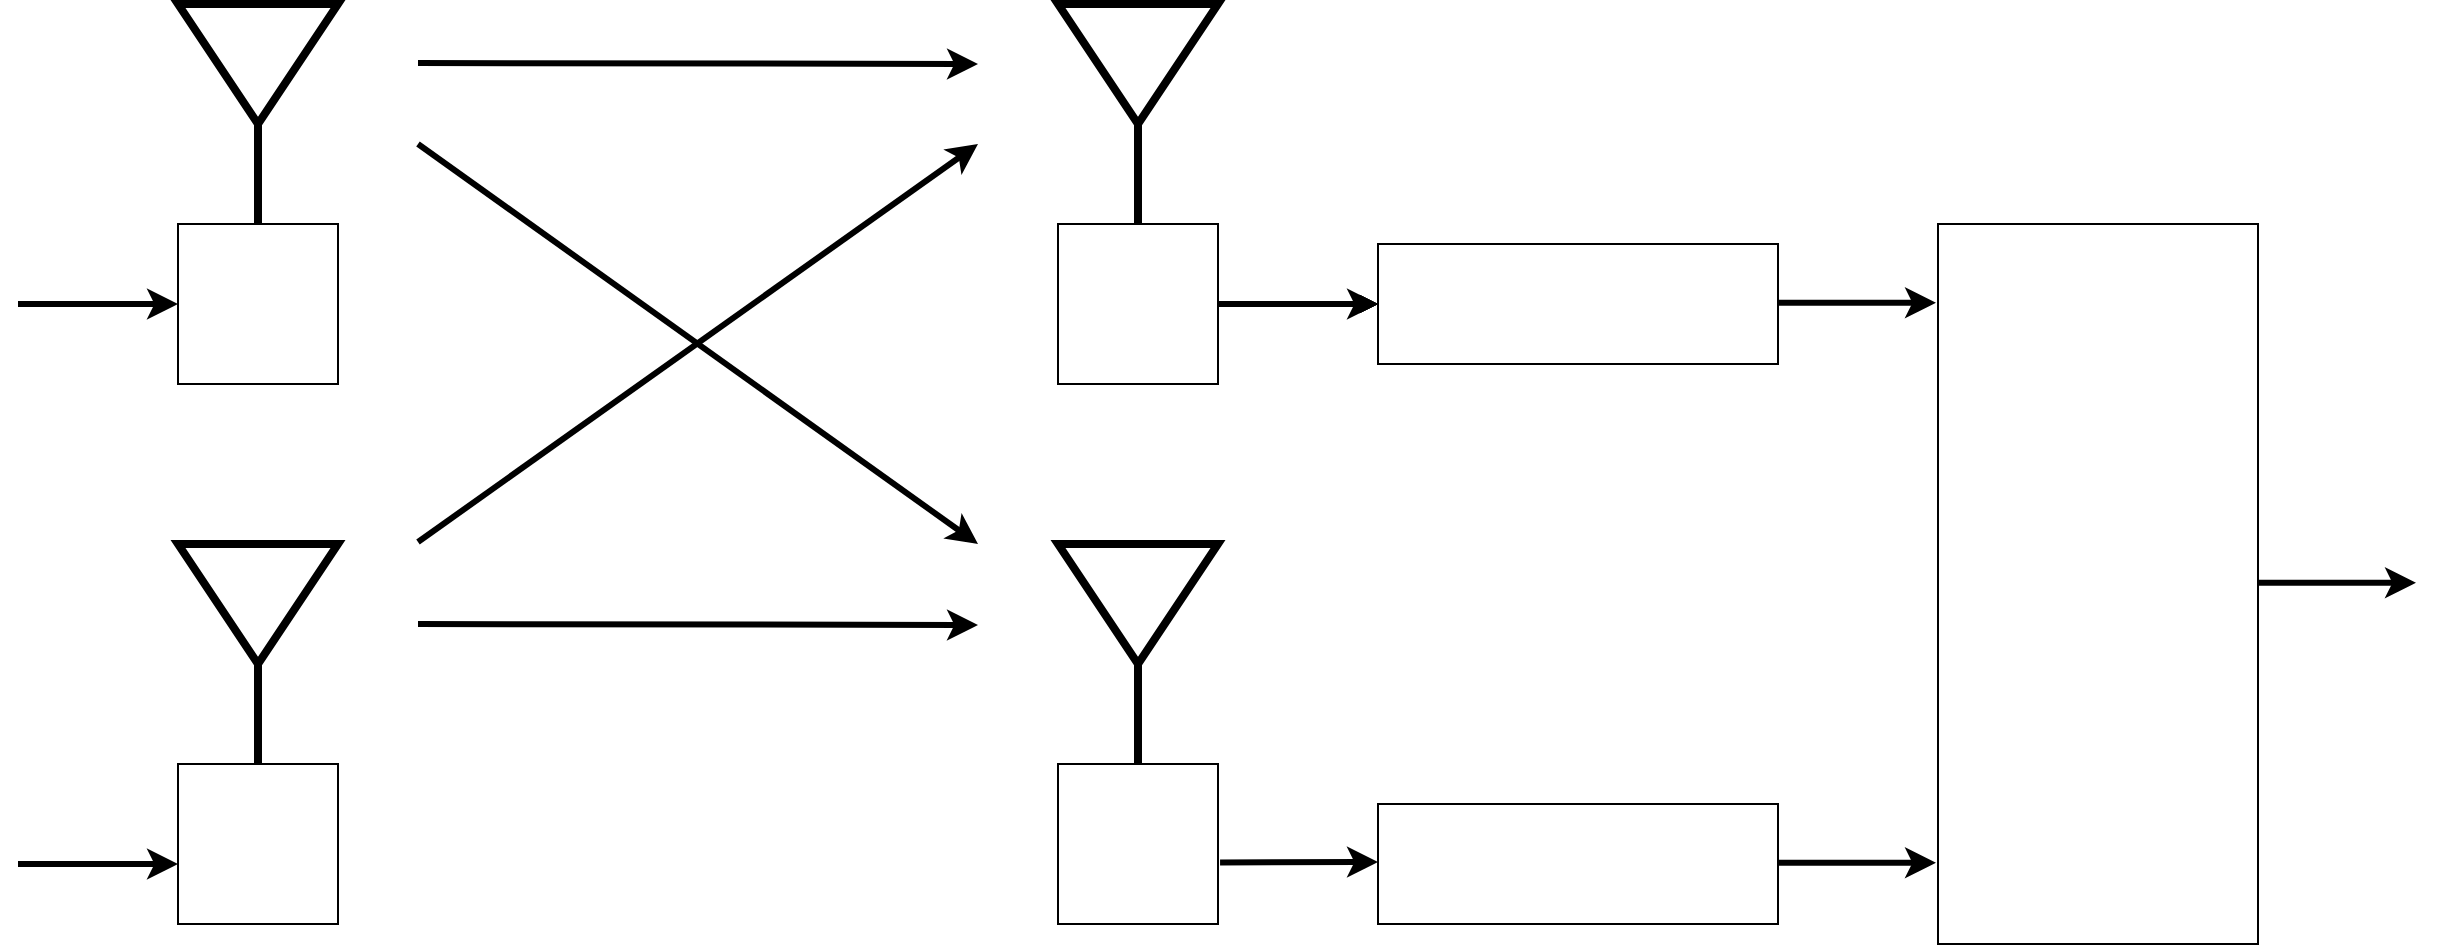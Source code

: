 <mxfile version="22.0.2" type="device">
  <diagram name="Page-1" id="k9zqkYv-JhOI1apqYoXB">
    <mxGraphModel dx="1146" dy="1129" grid="1" gridSize="10" guides="1" tooltips="1" connect="1" arrows="1" fold="1" page="1" pageScale="1" pageWidth="827" pageHeight="1169" math="0" shadow="0">
      <root>
        <mxCell id="0" />
        <mxCell id="1" parent="0" />
        <mxCell id="dwckuzqTLXygEKj3dYpV-1" value="" style="whiteSpace=wrap;html=1;aspect=fixed;" parent="1" vertex="1">
          <mxGeometry x="120" y="400" width="80" height="80" as="geometry" />
        </mxCell>
        <mxCell id="dwckuzqTLXygEKj3dYpV-2" value="" style="endArrow=none;html=1;rounded=0;strokeWidth=4;" parent="1" edge="1">
          <mxGeometry width="50" height="50" relative="1" as="geometry">
            <mxPoint x="160" y="400" as="sourcePoint" />
            <mxPoint x="160" y="350" as="targetPoint" />
          </mxGeometry>
        </mxCell>
        <mxCell id="dwckuzqTLXygEKj3dYpV-3" value="" style="triangle;whiteSpace=wrap;html=1;direction=south;strokeWidth=4;" parent="1" vertex="1">
          <mxGeometry x="120" y="290" width="80" height="60" as="geometry" />
        </mxCell>
        <mxCell id="dwckuzqTLXygEKj3dYpV-4" value="" style="endArrow=classic;html=1;rounded=0;strokeWidth=3;" parent="1" edge="1">
          <mxGeometry width="50" height="50" relative="1" as="geometry">
            <mxPoint x="40" y="440" as="sourcePoint" />
            <mxPoint x="120" y="440" as="targetPoint" />
          </mxGeometry>
        </mxCell>
        <mxCell id="dwckuzqTLXygEKj3dYpV-5" value="" style="endArrow=classic;html=1;rounded=0;strokeWidth=3;" parent="1" edge="1">
          <mxGeometry width="50" height="50" relative="1" as="geometry">
            <mxPoint x="240" y="319.5" as="sourcePoint" />
            <mxPoint x="520" y="320" as="targetPoint" />
          </mxGeometry>
        </mxCell>
        <mxCell id="o621Qw3Xqkh9ni4jNZqJ-2" value="" style="edgeStyle=orthogonalEdgeStyle;rounded=0;orthogonalLoop=1;jettySize=auto;html=1;" edge="1" parent="1" source="dwckuzqTLXygEKj3dYpV-6" target="o621Qw3Xqkh9ni4jNZqJ-1">
          <mxGeometry relative="1" as="geometry" />
        </mxCell>
        <mxCell id="o621Qw3Xqkh9ni4jNZqJ-7" value="" style="edgeStyle=orthogonalEdgeStyle;rounded=0;orthogonalLoop=1;jettySize=auto;html=1;" edge="1" parent="1" source="dwckuzqTLXygEKj3dYpV-6" target="o621Qw3Xqkh9ni4jNZqJ-1">
          <mxGeometry relative="1" as="geometry" />
        </mxCell>
        <mxCell id="o621Qw3Xqkh9ni4jNZqJ-14" value="" style="edgeStyle=orthogonalEdgeStyle;rounded=0;orthogonalLoop=1;jettySize=auto;html=1;" edge="1" parent="1" source="dwckuzqTLXygEKj3dYpV-6" target="o621Qw3Xqkh9ni4jNZqJ-1">
          <mxGeometry relative="1" as="geometry" />
        </mxCell>
        <mxCell id="o621Qw3Xqkh9ni4jNZqJ-16" value="" style="edgeStyle=orthogonalEdgeStyle;rounded=0;orthogonalLoop=1;jettySize=auto;html=1;strokeWidth=3;" edge="1" parent="1" source="dwckuzqTLXygEKj3dYpV-6" target="o621Qw3Xqkh9ni4jNZqJ-1">
          <mxGeometry relative="1" as="geometry" />
        </mxCell>
        <mxCell id="dwckuzqTLXygEKj3dYpV-6" value="" style="whiteSpace=wrap;html=1;aspect=fixed;" parent="1" vertex="1">
          <mxGeometry x="560" y="400" width="80" height="80" as="geometry" />
        </mxCell>
        <mxCell id="dwckuzqTLXygEKj3dYpV-7" value="" style="endArrow=none;html=1;rounded=0;strokeWidth=4;" parent="1" edge="1">
          <mxGeometry width="50" height="50" relative="1" as="geometry">
            <mxPoint x="600" y="400" as="sourcePoint" />
            <mxPoint x="600" y="350" as="targetPoint" />
          </mxGeometry>
        </mxCell>
        <mxCell id="dwckuzqTLXygEKj3dYpV-8" value="" style="triangle;whiteSpace=wrap;html=1;direction=south;strokeWidth=4;" parent="1" vertex="1">
          <mxGeometry x="560" y="290" width="80" height="60" as="geometry" />
        </mxCell>
        <mxCell id="dwckuzqTLXygEKj3dYpV-10" value="" style="whiteSpace=wrap;html=1;aspect=fixed;" parent="1" vertex="1">
          <mxGeometry x="120" y="670" width="80" height="80" as="geometry" />
        </mxCell>
        <mxCell id="dwckuzqTLXygEKj3dYpV-11" value="" style="endArrow=none;html=1;rounded=0;strokeWidth=4;" parent="1" edge="1">
          <mxGeometry width="50" height="50" relative="1" as="geometry">
            <mxPoint x="160" y="670" as="sourcePoint" />
            <mxPoint x="160" y="620" as="targetPoint" />
          </mxGeometry>
        </mxCell>
        <mxCell id="dwckuzqTLXygEKj3dYpV-12" value="" style="triangle;whiteSpace=wrap;html=1;direction=south;strokeWidth=4;" parent="1" vertex="1">
          <mxGeometry x="120" y="560" width="80" height="60" as="geometry" />
        </mxCell>
        <mxCell id="dwckuzqTLXygEKj3dYpV-13" value="" style="whiteSpace=wrap;html=1;aspect=fixed;" parent="1" vertex="1">
          <mxGeometry x="560" y="670" width="80" height="80" as="geometry" />
        </mxCell>
        <mxCell id="dwckuzqTLXygEKj3dYpV-14" value="" style="endArrow=none;html=1;rounded=0;strokeWidth=4;" parent="1" edge="1">
          <mxGeometry width="50" height="50" relative="1" as="geometry">
            <mxPoint x="600" y="670" as="sourcePoint" />
            <mxPoint x="600" y="620" as="targetPoint" />
          </mxGeometry>
        </mxCell>
        <mxCell id="dwckuzqTLXygEKj3dYpV-15" value="" style="triangle;whiteSpace=wrap;html=1;direction=south;strokeWidth=4;" parent="1" vertex="1">
          <mxGeometry x="560" y="560" width="80" height="60" as="geometry" />
        </mxCell>
        <mxCell id="dwckuzqTLXygEKj3dYpV-16" value="" style="endArrow=classic;html=1;rounded=0;strokeWidth=3;" parent="1" edge="1">
          <mxGeometry width="50" height="50" relative="1" as="geometry">
            <mxPoint x="240" y="600" as="sourcePoint" />
            <mxPoint x="520" y="600.5" as="targetPoint" />
          </mxGeometry>
        </mxCell>
        <mxCell id="dwckuzqTLXygEKj3dYpV-17" value="" style="endArrow=classic;html=1;rounded=0;strokeWidth=3;" parent="1" edge="1">
          <mxGeometry width="50" height="50" relative="1" as="geometry">
            <mxPoint x="240" y="559" as="sourcePoint" />
            <mxPoint x="520" y="360" as="targetPoint" />
          </mxGeometry>
        </mxCell>
        <mxCell id="dwckuzqTLXygEKj3dYpV-19" value="" style="endArrow=classic;html=1;rounded=0;strokeWidth=3;" parent="1" edge="1">
          <mxGeometry width="50" height="50" relative="1" as="geometry">
            <mxPoint x="240" y="360" as="sourcePoint" />
            <mxPoint x="520" y="560" as="targetPoint" />
          </mxGeometry>
        </mxCell>
        <mxCell id="dwckuzqTLXygEKj3dYpV-20" value="" style="endArrow=classic;html=1;rounded=0;strokeWidth=3;" parent="1" edge="1">
          <mxGeometry width="50" height="50" relative="1" as="geometry">
            <mxPoint x="40" y="720" as="sourcePoint" />
            <mxPoint x="120" y="720" as="targetPoint" />
          </mxGeometry>
        </mxCell>
        <mxCell id="o621Qw3Xqkh9ni4jNZqJ-1" value="" style="rounded=0;whiteSpace=wrap;html=1;" vertex="1" parent="1">
          <mxGeometry x="720" y="410" width="200" height="60" as="geometry" />
        </mxCell>
        <mxCell id="o621Qw3Xqkh9ni4jNZqJ-3" value="" style="rounded=0;whiteSpace=wrap;html=1;" vertex="1" parent="1">
          <mxGeometry x="720" y="690" width="200" height="60" as="geometry" />
        </mxCell>
        <mxCell id="o621Qw3Xqkh9ni4jNZqJ-6" value="" style="endArrow=classic;html=1;rounded=0;exitX=1.013;exitY=0.615;exitDx=0;exitDy=0;exitPerimeter=0;strokeWidth=3;" edge="1" parent="1" source="dwckuzqTLXygEKj3dYpV-13">
          <mxGeometry width="50" height="50" relative="1" as="geometry">
            <mxPoint x="380" y="370" as="sourcePoint" />
            <mxPoint x="720" y="719" as="targetPoint" />
          </mxGeometry>
        </mxCell>
        <mxCell id="o621Qw3Xqkh9ni4jNZqJ-9" value="" style="endArrow=classic;html=1;rounded=0;exitX=1.013;exitY=0.615;exitDx=0;exitDy=0;exitPerimeter=0;strokeWidth=3;" edge="1" parent="1">
          <mxGeometry width="50" height="50" relative="1" as="geometry">
            <mxPoint x="920" y="719.41" as="sourcePoint" />
            <mxPoint x="999" y="719.41" as="targetPoint" />
          </mxGeometry>
        </mxCell>
        <mxCell id="o621Qw3Xqkh9ni4jNZqJ-10" value="" style="endArrow=classic;html=1;rounded=0;exitX=1.013;exitY=0.615;exitDx=0;exitDy=0;exitPerimeter=0;strokeWidth=3;" edge="1" parent="1">
          <mxGeometry width="50" height="50" relative="1" as="geometry">
            <mxPoint x="920" y="439.41" as="sourcePoint" />
            <mxPoint x="999" y="439.41" as="targetPoint" />
          </mxGeometry>
        </mxCell>
        <mxCell id="o621Qw3Xqkh9ni4jNZqJ-12" value="" style="rounded=0;whiteSpace=wrap;html=1;" vertex="1" parent="1">
          <mxGeometry x="1000" y="400" width="160" height="360" as="geometry" />
        </mxCell>
        <mxCell id="o621Qw3Xqkh9ni4jNZqJ-17" value="" style="endArrow=classic;html=1;rounded=0;exitX=1.013;exitY=0.615;exitDx=0;exitDy=0;exitPerimeter=0;strokeWidth=3;" edge="1" parent="1">
          <mxGeometry width="50" height="50" relative="1" as="geometry">
            <mxPoint x="1160" y="579.41" as="sourcePoint" />
            <mxPoint x="1239" y="579.41" as="targetPoint" />
          </mxGeometry>
        </mxCell>
      </root>
    </mxGraphModel>
  </diagram>
</mxfile>
